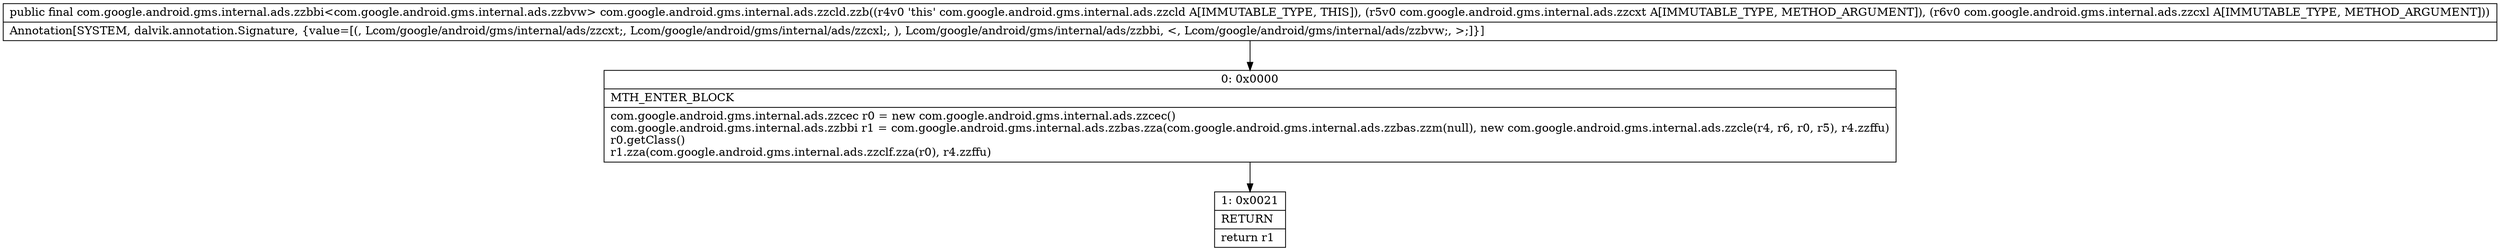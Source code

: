 digraph "CFG forcom.google.android.gms.internal.ads.zzcld.zzb(Lcom\/google\/android\/gms\/internal\/ads\/zzcxt;Lcom\/google\/android\/gms\/internal\/ads\/zzcxl;)Lcom\/google\/android\/gms\/internal\/ads\/zzbbi;" {
Node_0 [shape=record,label="{0\:\ 0x0000|MTH_ENTER_BLOCK\l|com.google.android.gms.internal.ads.zzcec r0 = new com.google.android.gms.internal.ads.zzcec()\lcom.google.android.gms.internal.ads.zzbbi r1 = com.google.android.gms.internal.ads.zzbas.zza(com.google.android.gms.internal.ads.zzbas.zzm(null), new com.google.android.gms.internal.ads.zzcle(r4, r6, r0, r5), r4.zzffu)\lr0.getClass()\lr1.zza(com.google.android.gms.internal.ads.zzclf.zza(r0), r4.zzffu)\l}"];
Node_1 [shape=record,label="{1\:\ 0x0021|RETURN\l|return r1\l}"];
MethodNode[shape=record,label="{public final com.google.android.gms.internal.ads.zzbbi\<com.google.android.gms.internal.ads.zzbvw\> com.google.android.gms.internal.ads.zzcld.zzb((r4v0 'this' com.google.android.gms.internal.ads.zzcld A[IMMUTABLE_TYPE, THIS]), (r5v0 com.google.android.gms.internal.ads.zzcxt A[IMMUTABLE_TYPE, METHOD_ARGUMENT]), (r6v0 com.google.android.gms.internal.ads.zzcxl A[IMMUTABLE_TYPE, METHOD_ARGUMENT]))  | Annotation[SYSTEM, dalvik.annotation.Signature, \{value=[(, Lcom\/google\/android\/gms\/internal\/ads\/zzcxt;, Lcom\/google\/android\/gms\/internal\/ads\/zzcxl;, ), Lcom\/google\/android\/gms\/internal\/ads\/zzbbi, \<, Lcom\/google\/android\/gms\/internal\/ads\/zzbvw;, \>;]\}]\l}"];
MethodNode -> Node_0;
Node_0 -> Node_1;
}

